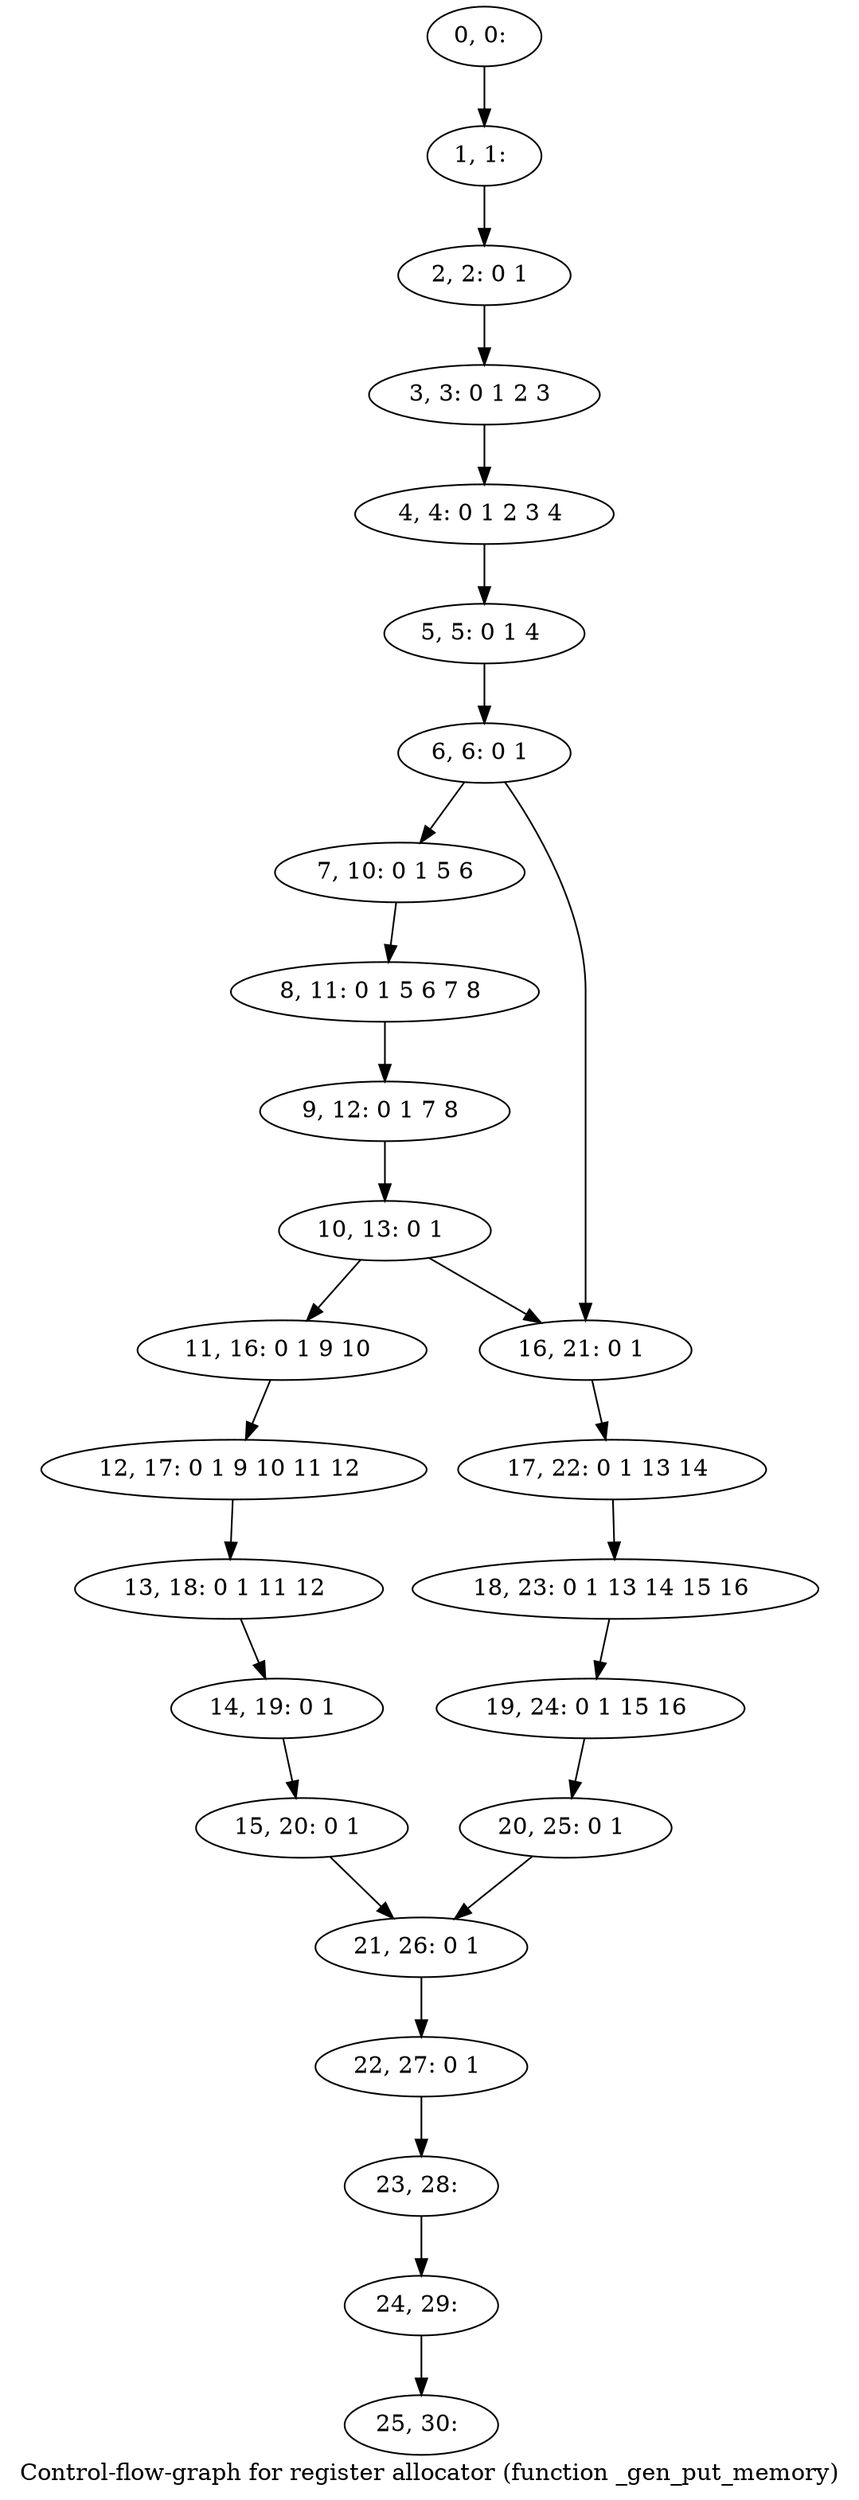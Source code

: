 digraph G {
graph [label="Control-flow-graph for register allocator (function _gen_put_memory)"]
0[label="0, 0: "];
1[label="1, 1: "];
2[label="2, 2: 0 1 "];
3[label="3, 3: 0 1 2 3 "];
4[label="4, 4: 0 1 2 3 4 "];
5[label="5, 5: 0 1 4 "];
6[label="6, 6: 0 1 "];
7[label="7, 10: 0 1 5 6 "];
8[label="8, 11: 0 1 5 6 7 8 "];
9[label="9, 12: 0 1 7 8 "];
10[label="10, 13: 0 1 "];
11[label="11, 16: 0 1 9 10 "];
12[label="12, 17: 0 1 9 10 11 12 "];
13[label="13, 18: 0 1 11 12 "];
14[label="14, 19: 0 1 "];
15[label="15, 20: 0 1 "];
16[label="16, 21: 0 1 "];
17[label="17, 22: 0 1 13 14 "];
18[label="18, 23: 0 1 13 14 15 16 "];
19[label="19, 24: 0 1 15 16 "];
20[label="20, 25: 0 1 "];
21[label="21, 26: 0 1 "];
22[label="22, 27: 0 1 "];
23[label="23, 28: "];
24[label="24, 29: "];
25[label="25, 30: "];
0->1 ;
1->2 ;
2->3 ;
3->4 ;
4->5 ;
5->6 ;
6->7 ;
6->16 ;
7->8 ;
8->9 ;
9->10 ;
10->11 ;
10->16 ;
11->12 ;
12->13 ;
13->14 ;
14->15 ;
15->21 ;
16->17 ;
17->18 ;
18->19 ;
19->20 ;
20->21 ;
21->22 ;
22->23 ;
23->24 ;
24->25 ;
}
